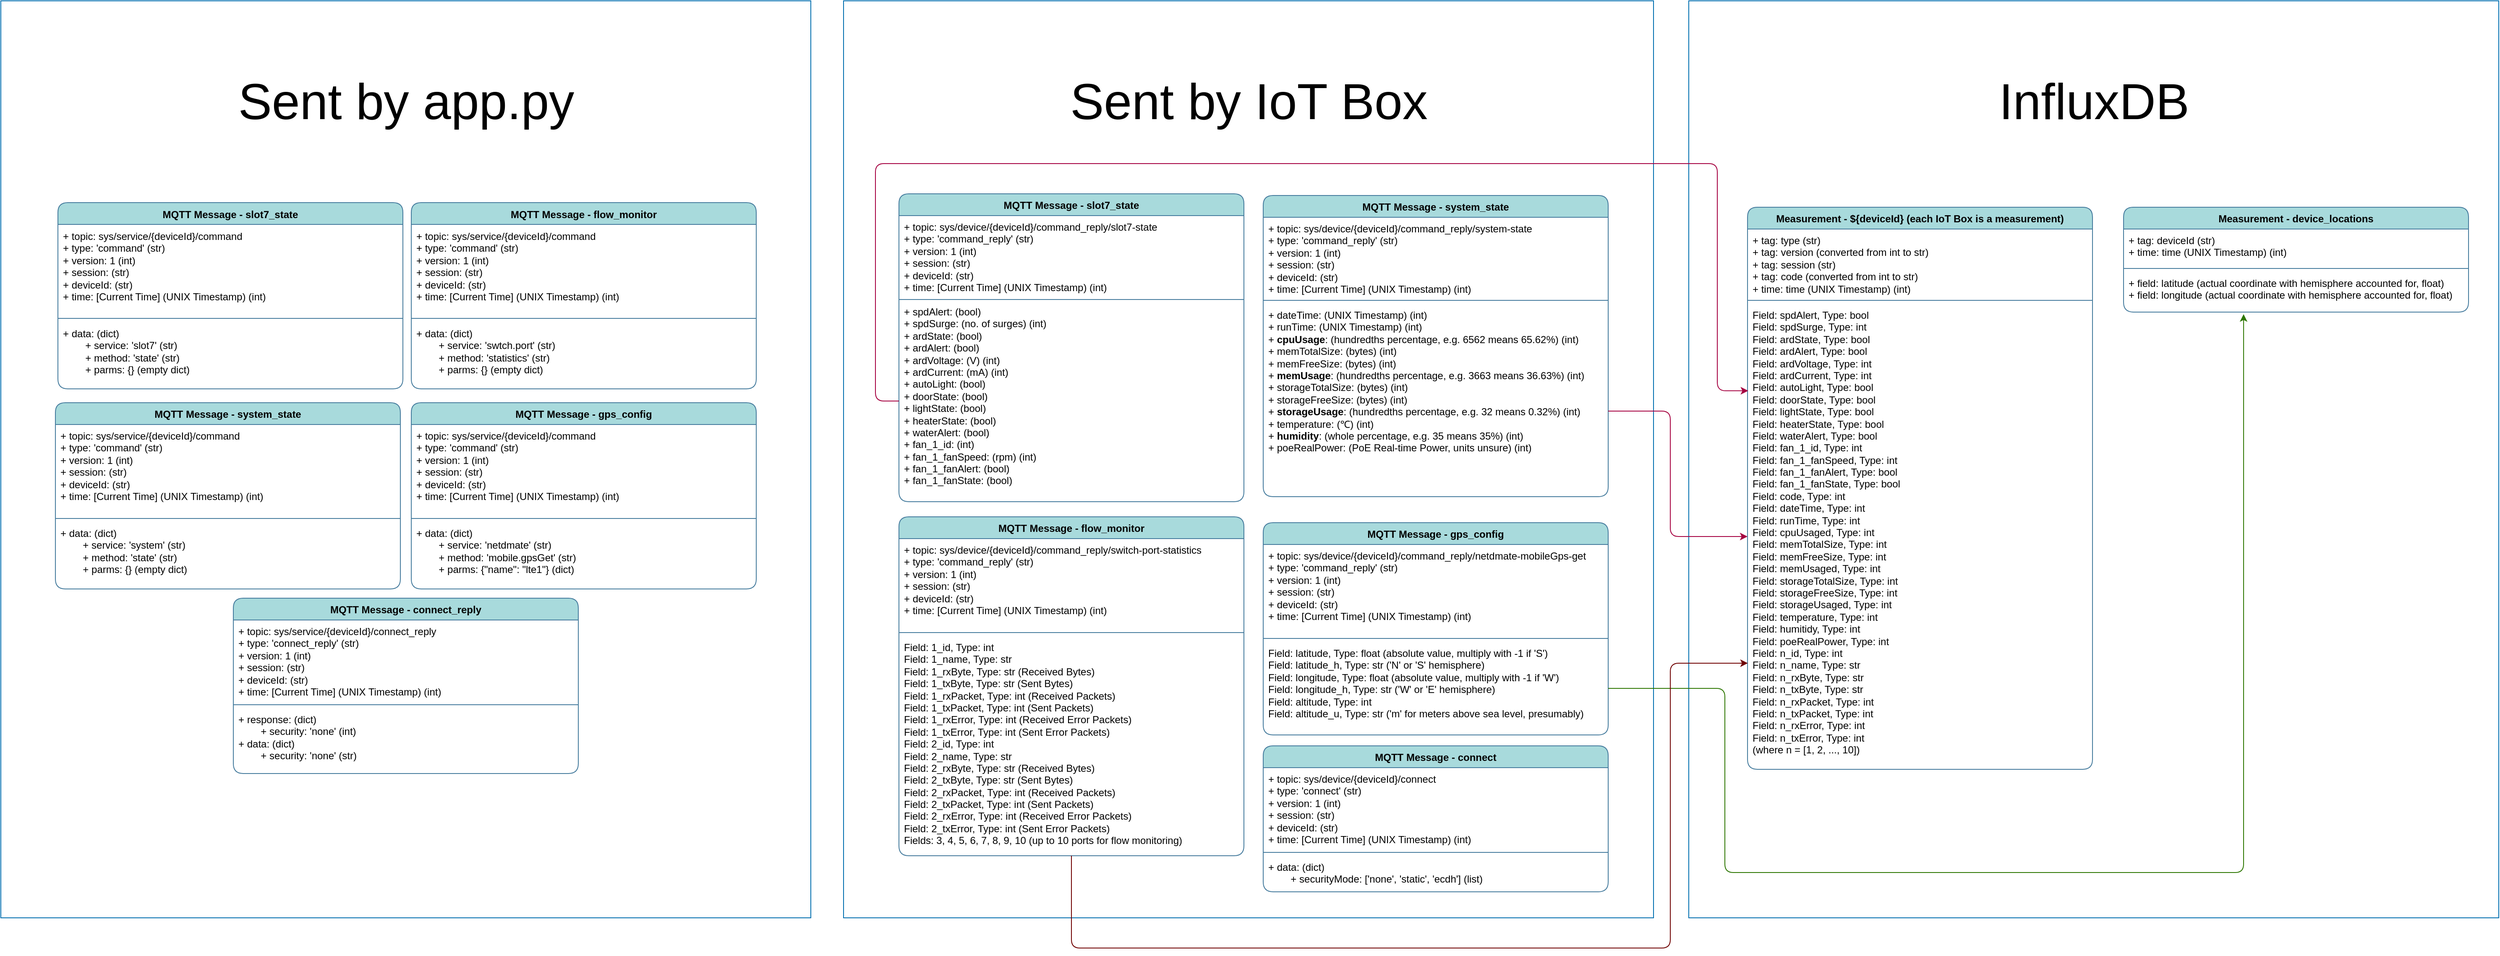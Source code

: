 <mxfile version="28.0.4">
  <diagram id="C5RBs43oDa-KdzZeNtuy" name="Page-1">
    <mxGraphModel dx="3838" dy="911" grid="0" gridSize="10" guides="1" tooltips="1" connect="1" arrows="1" fold="1" page="0" pageScale="1" pageWidth="827" pageHeight="1169" background="#ffffff" math="0" shadow="0">
      <root>
        <mxCell id="WIyWlLk6GJQsqaUBKTNV-0" />
        <mxCell id="WIyWlLk6GJQsqaUBKTNV-1" parent="WIyWlLk6GJQsqaUBKTNV-0" />
        <mxCell id="vE8cVtgclTKIGlRAaDoy-17" value="" style="rounded=0;whiteSpace=wrap;html=1;fillColor=none;fontColor=#000000;strokeColor=#006EAF;rotation=0;glass=0;" parent="WIyWlLk6GJQsqaUBKTNV-1" vertex="1">
          <mxGeometry x="-835" y="156" width="965" height="1093" as="geometry" />
        </mxCell>
        <mxCell id="jzO3m--2G4woEG_lxLCf-40" value="MQTT Message - slot7_state" style="swimlane;fontStyle=1;align=center;verticalAlign=top;childLayout=stackLayout;horizontal=1;startSize=26;horizontalStack=0;resizeParent=1;resizeParentMax=0;resizeLast=0;collapsible=1;marginBottom=0;whiteSpace=wrap;html=1;strokeColor=#457B9D;fontColor=#000000;fillColor=#A8DADC;rounded=1;" parent="WIyWlLk6GJQsqaUBKTNV-1" vertex="1">
          <mxGeometry x="-769" y="386" width="411" height="367" as="geometry" />
        </mxCell>
        <mxCell id="jzO3m--2G4woEG_lxLCf-41" value="&lt;div&gt;+ topic: sys/device/{deviceId}/command_reply/slot7-state&lt;/div&gt;&lt;div&gt;+ type: &#39;command_reply&#39; (str)&lt;/div&gt;&lt;div&gt;+ version: 1 (int)&lt;/div&gt;&lt;div&gt;+ session: (str)&lt;/div&gt;&lt;div&gt;+ deviceId: (str)&lt;/div&gt;&lt;div&gt;+ time: [Current Time] (UNIX Timestamp) (int)&lt;/div&gt;" style="text;strokeColor=none;fillColor=none;align=left;verticalAlign=top;spacingLeft=4;spacingRight=4;overflow=hidden;rotatable=0;points=[[0,0.5],[1,0.5]];portConstraint=eastwest;whiteSpace=wrap;html=1;fontColor=#000000;rounded=1;flipH=1;flipV=1;" parent="jzO3m--2G4woEG_lxLCf-40" vertex="1">
          <mxGeometry y="26" width="411" height="99" as="geometry" />
        </mxCell>
        <mxCell id="jzO3m--2G4woEG_lxLCf-42" value="" style="line;strokeWidth=1;fillColor=none;align=left;verticalAlign=middle;spacingTop=-1;spacingLeft=3;spacingRight=3;rotatable=0;labelPosition=right;points=[];portConstraint=eastwest;strokeColor=inherit;fontColor=#000000;rounded=1;" parent="jzO3m--2G4woEG_lxLCf-40" vertex="1">
          <mxGeometry y="125" width="411" height="2" as="geometry" />
        </mxCell>
        <mxCell id="jzO3m--2G4woEG_lxLCf-43" value="&lt;font style=&quot;&quot;&gt;+&lt;span style=&quot;background-color: transparent; white-space: pre;&quot;&gt; spdAlert: (bool)&lt;/span&gt;&lt;/font&gt;&lt;div&gt;&lt;span style=&quot;background-color: transparent; white-space: pre;&quot;&gt;&lt;font style=&quot;&quot;&gt;+ spdSurge: (no. of surges) (int)&lt;/font&gt;&lt;/span&gt;&lt;/div&gt;&lt;div&gt;&lt;span style=&quot;background-color: transparent; white-space: pre;&quot;&gt;&lt;font style=&quot;&quot;&gt;+ ardState: (bool)&lt;/font&gt;&lt;/span&gt;&lt;/div&gt;&lt;div&gt;&lt;span style=&quot;background-color: transparent; white-space: pre;&quot;&gt;&lt;font style=&quot;&quot;&gt;+ ardAlert: (bool)&lt;/font&gt;&lt;/span&gt;&lt;/div&gt;&lt;div&gt;&lt;span style=&quot;background-color: transparent; white-space: pre;&quot;&gt;&lt;font style=&quot;&quot;&gt;+ ardVoltage: (V) (int)&lt;/font&gt;&lt;/span&gt;&lt;/div&gt;&lt;div&gt;&lt;span style=&quot;background-color: transparent; white-space: pre;&quot;&gt;&lt;font style=&quot;&quot;&gt;+ ardCurrent: (mA) (int)&lt;/font&gt;&lt;/span&gt;&lt;/div&gt;&lt;div&gt;&lt;span style=&quot;background-color: transparent; white-space: pre;&quot;&gt;&lt;font style=&quot;&quot;&gt;+ autoLight: (bool)&lt;/font&gt;&lt;/span&gt;&lt;/div&gt;&lt;div&gt;&lt;span style=&quot;background-color: transparent; white-space: pre;&quot;&gt;&lt;font style=&quot;&quot;&gt;+ doorState: (bool)&lt;/font&gt;&lt;/span&gt;&lt;/div&gt;&lt;div&gt;&lt;span style=&quot;background-color: transparent; white-space: pre;&quot;&gt;&lt;font style=&quot;&quot;&gt;+ lightState: (bool)&lt;/font&gt;&lt;/span&gt;&lt;/div&gt;&lt;div&gt;&lt;span style=&quot;background-color: transparent; white-space: pre;&quot;&gt;&lt;font style=&quot;&quot;&gt;+ heaterState: (bool)&lt;/font&gt;&lt;/span&gt;&lt;/div&gt;&lt;div&gt;&lt;span style=&quot;background-color: transparent; white-space: pre;&quot;&gt;&lt;font style=&quot;&quot;&gt;+ waterAlert: (bool)&lt;/font&gt;&lt;/span&gt;&lt;/div&gt;&lt;div&gt;&lt;span style=&quot;background-color: transparent; white-space: pre;&quot;&gt;&lt;font style=&quot;&quot;&gt;+ fan_1_id: (int)&lt;/font&gt;&lt;/span&gt;&lt;/div&gt;&lt;div&gt;&lt;span style=&quot;background-color: transparent; white-space: pre;&quot;&gt;&lt;font style=&quot;&quot;&gt;+ fan_1_fanSpeed: (rpm) (int)&lt;/font&gt;&lt;/span&gt;&lt;/div&gt;&lt;div&gt;&lt;span style=&quot;background-color: transparent; white-space: pre;&quot;&gt;&lt;font style=&quot;&quot;&gt;+ fan_1_fanAlert: (bool)&lt;/font&gt;&lt;/span&gt;&lt;/div&gt;&lt;div&gt;&lt;span style=&quot;background-color: transparent; white-space: pre;&quot;&gt;&lt;font style=&quot;&quot;&gt;+ fan_1_fanState: (bool)&lt;/font&gt;&lt;/span&gt;&lt;/div&gt;" style="text;strokeColor=none;fillColor=none;align=left;verticalAlign=top;spacingLeft=4;spacingRight=4;overflow=hidden;rotatable=0;points=[[0,0.5],[1,0.5]];portConstraint=eastwest;whiteSpace=wrap;html=1;fontColor=#000000;rounded=1;" parent="jzO3m--2G4woEG_lxLCf-40" vertex="1">
          <mxGeometry y="127" width="411" height="240" as="geometry" />
        </mxCell>
        <mxCell id="vE8cVtgclTKIGlRAaDoy-0" value="MQTT Message - system_state" style="swimlane;fontStyle=1;align=center;verticalAlign=top;childLayout=stackLayout;horizontal=1;startSize=26;horizontalStack=0;resizeParent=1;resizeParentMax=0;resizeLast=0;collapsible=1;marginBottom=0;whiteSpace=wrap;html=1;strokeColor=#457B9D;fontColor=#000000;fillColor=#A8DADC;rounded=1;" parent="WIyWlLk6GJQsqaUBKTNV-1" vertex="1">
          <mxGeometry x="-335" y="388" width="411" height="359" as="geometry" />
        </mxCell>
        <mxCell id="vE8cVtgclTKIGlRAaDoy-1" value="&lt;div&gt;+ topic: sys/device/{deviceId}/command_reply/system-state&lt;/div&gt;&lt;div&gt;+ type: &#39;command_reply&#39; (str)&lt;/div&gt;&lt;div&gt;+ version: 1 (int)&lt;/div&gt;&lt;div&gt;+ session: (str)&lt;/div&gt;&lt;div&gt;+ deviceId: (str)&lt;/div&gt;&lt;div&gt;+ time: [Current Time] (UNIX Timestamp) (int)&lt;/div&gt;" style="text;strokeColor=none;fillColor=none;align=left;verticalAlign=top;spacingLeft=4;spacingRight=4;overflow=hidden;rotatable=0;points=[[0,0.5],[1,0.5]];portConstraint=eastwest;whiteSpace=wrap;html=1;fontColor=#000000;rounded=1;flipH=1;flipV=1;" parent="vE8cVtgclTKIGlRAaDoy-0" vertex="1">
          <mxGeometry y="26" width="411" height="95" as="geometry" />
        </mxCell>
        <mxCell id="vE8cVtgclTKIGlRAaDoy-2" value="" style="line;strokeWidth=1;fillColor=none;align=left;verticalAlign=middle;spacingTop=-1;spacingLeft=3;spacingRight=3;rotatable=0;labelPosition=right;points=[];portConstraint=eastwest;strokeColor=inherit;fontColor=#000000;rounded=1;" parent="vE8cVtgclTKIGlRAaDoy-0" vertex="1">
          <mxGeometry y="121" width="411" height="8" as="geometry" />
        </mxCell>
        <mxCell id="vE8cVtgclTKIGlRAaDoy-3" value="&lt;font style=&quot;&quot;&gt;+ dateTime: (UNIX Timestamp) (int)&lt;/font&gt;&lt;div&gt;&lt;font style=&quot;&quot;&gt;+ runTime: (UNIX Timestamp) (int)&lt;/font&gt;&lt;/div&gt;&lt;div&gt;&lt;font style=&quot;&quot;&gt;+ &lt;b&gt;cpuUsage&lt;/b&gt;:&amp;nbsp;&lt;span style=&quot;background-color: transparent;&quot;&gt;(hundredths percentage, e.g. 6562 means 65.62%)&amp;nbsp;&lt;/span&gt;&lt;span style=&quot;background-color: transparent;&quot;&gt;(int)&lt;/span&gt;&lt;/font&gt;&lt;/div&gt;&lt;div&gt;&lt;font style=&quot;&quot;&gt;+&amp;nbsp;&lt;span style=&quot;background-color: transparent;&quot;&gt;memTotalSize: (bytes) (int)&lt;/span&gt;&lt;/font&gt;&lt;/div&gt;&lt;div&gt;&lt;font style=&quot;&quot;&gt;+ memFreeSize: (bytes) (int)&lt;/font&gt;&lt;/div&gt;&lt;div&gt;&lt;font style=&quot;&quot;&gt;+ &lt;b&gt;memUsage&lt;/b&gt;:&amp;nbsp;&lt;span style=&quot;background-color: transparent;&quot;&gt;(hundredths percentage, e.g. 3663 means 36.63%)&amp;nbsp;&lt;/span&gt;&lt;span style=&quot;background-color: transparent;&quot;&gt;(int)&lt;/span&gt;&lt;/font&gt;&lt;/div&gt;&lt;div&gt;&lt;font style=&quot;&quot;&gt;+ storageTotalSize: (bytes) (int)&lt;/font&gt;&lt;/div&gt;&lt;div&gt;&lt;font style=&quot;&quot;&gt;+ storageFreeSize: (bytes) (int)&lt;/font&gt;&lt;/div&gt;&lt;div&gt;&lt;font style=&quot;&quot;&gt;+ &lt;b&gt;storageUsage&lt;/b&gt;:&amp;nbsp;(hundredths percentage, e.g. 32 means 0.32%) (int)&lt;/font&gt;&lt;/div&gt;&lt;div&gt;&lt;font style=&quot;&quot;&gt;+ temperature: (℃) (int)&lt;/font&gt;&lt;/div&gt;&lt;div&gt;&lt;font style=&quot;&quot;&gt;+ &lt;b&gt;humidity&lt;/b&gt;:&amp;nbsp;(whole percentage, e.g. 35 means 35%)&lt;span style=&quot;background-color: transparent;&quot;&gt;&amp;nbsp;(int)&lt;/span&gt;&lt;/font&gt;&lt;/div&gt;&lt;div&gt;&lt;font style=&quot;&quot;&gt;+ poeRealPower: (PoE Real-time Power, units unsure) (int)&lt;/font&gt;&lt;/div&gt;&lt;div&gt;&lt;br&gt;&lt;/div&gt;" style="text;strokeColor=none;fillColor=none;align=left;verticalAlign=top;spacingLeft=4;spacingRight=4;overflow=hidden;rotatable=0;points=[[0,0.5],[1,0.5]];portConstraint=eastwest;whiteSpace=wrap;html=1;fontColor=#000000;rounded=1;" parent="vE8cVtgclTKIGlRAaDoy-0" vertex="1">
          <mxGeometry y="129" width="411" height="230" as="geometry" />
        </mxCell>
        <mxCell id="vE8cVtgclTKIGlRAaDoy-4" value="MQTT Message - flow_monitor" style="swimlane;fontStyle=1;align=center;verticalAlign=top;childLayout=stackLayout;horizontal=1;startSize=26;horizontalStack=0;resizeParent=1;resizeParentMax=0;resizeLast=0;collapsible=1;marginBottom=0;whiteSpace=wrap;html=1;strokeColor=#457B9D;fontColor=#000000;fillColor=#A8DADC;rounded=1;" parent="WIyWlLk6GJQsqaUBKTNV-1" vertex="1">
          <mxGeometry x="-769" y="771" width="411" height="404" as="geometry" />
        </mxCell>
        <mxCell id="vE8cVtgclTKIGlRAaDoy-5" value="&lt;div&gt;+ topic: sys/device/{deviceId}/command_reply/switch-port-statistics&lt;/div&gt;&lt;div&gt;+ type: &#39;command_reply&#39; (str)&lt;/div&gt;&lt;div&gt;+ version: 1 (int)&lt;/div&gt;&lt;div&gt;+ session: (str)&lt;/div&gt;&lt;div&gt;+ deviceId: (str)&lt;/div&gt;&lt;div&gt;+ time: [Current Time] (UNIX Timestamp) (int)&lt;/div&gt;" style="text;strokeColor=none;fillColor=none;align=left;verticalAlign=top;spacingLeft=4;spacingRight=4;overflow=hidden;rotatable=0;points=[[0,0.5],[1,0.5]];portConstraint=eastwest;whiteSpace=wrap;html=1;fontColor=#000000;rounded=1;flipH=1;flipV=1;" parent="vE8cVtgclTKIGlRAaDoy-4" vertex="1">
          <mxGeometry y="26" width="411" height="108" as="geometry" />
        </mxCell>
        <mxCell id="vE8cVtgclTKIGlRAaDoy-6" value="" style="line;strokeWidth=1;fillColor=none;align=left;verticalAlign=middle;spacingTop=-1;spacingLeft=3;spacingRight=3;rotatable=0;labelPosition=right;points=[];portConstraint=eastwest;strokeColor=inherit;fontColor=#000000;rounded=1;" parent="vE8cVtgclTKIGlRAaDoy-4" vertex="1">
          <mxGeometry y="134" width="411" height="8" as="geometry" />
        </mxCell>
        <mxCell id="vE8cVtgclTKIGlRAaDoy-7" value="&lt;div&gt;Field: 1_id, Type: int&lt;/div&gt;&lt;div&gt;Field: 1_name, Type: str&lt;/div&gt;&lt;div&gt;Field: 1_rxByte, Type: str (Received Bytes)&lt;/div&gt;&lt;div&gt;Field: 1_txByte, Type: str (Sent Bytes)&lt;/div&gt;&lt;div&gt;Field: 1_rxPacket, Type: int (Received Packets)&lt;/div&gt;&lt;div&gt;Field: 1_txPacket, Type: int (Sent Packets)&lt;/div&gt;&lt;div&gt;Field: 1_rxError, Type: int (Received Error Packets)&lt;/div&gt;&lt;div&gt;Field: 1_txError, Type: int (Sent Error Packets)&lt;/div&gt;&lt;div&gt;Field: 2_id, Type: int&lt;/div&gt;&lt;div&gt;Field: 2_name, Type: str&lt;/div&gt;&lt;div&gt;Field: 2_rxByte, Type: str (Received Bytes)&lt;/div&gt;&lt;div&gt;Field: 2_txByte, Type: str (Sent Bytes)&lt;/div&gt;&lt;div&gt;Field: 2_rxPacket, Type: int (Received Packets)&lt;/div&gt;&lt;div&gt;Field: 2_txPacket, Type: int (Sent Packets)&lt;/div&gt;&lt;div&gt;Field: 2_rxError, Type: int (Received Error Packets)&lt;/div&gt;&lt;div&gt;Field: 2_txError, Type: int (Sent Error Packets)&lt;/div&gt;&lt;div&gt;Fields: 3, 4, 5, 6, 7, 8, 9, 10 (up to 10 ports for flow monitoring)&lt;/div&gt;" style="text;strokeColor=none;fillColor=none;align=left;verticalAlign=top;spacingLeft=4;spacingRight=4;overflow=hidden;rotatable=0;points=[[0,0.5],[1,0.5]];portConstraint=eastwest;whiteSpace=wrap;html=1;fontColor=#000000;rounded=1;" parent="vE8cVtgclTKIGlRAaDoy-4" vertex="1">
          <mxGeometry y="142" width="411" height="262" as="geometry" />
        </mxCell>
        <mxCell id="vE8cVtgclTKIGlRAaDoy-12" value="MQTT Message - connect" style="swimlane;fontStyle=1;align=center;verticalAlign=top;childLayout=stackLayout;horizontal=1;startSize=26;horizontalStack=0;resizeParent=1;resizeParentMax=0;resizeLast=0;collapsible=1;marginBottom=0;whiteSpace=wrap;html=1;strokeColor=#457B9D;fontColor=#000000;fillColor=#A8DADC;rounded=1;" parent="WIyWlLk6GJQsqaUBKTNV-1" vertex="1">
          <mxGeometry x="-335" y="1044" width="411" height="174" as="geometry" />
        </mxCell>
        <mxCell id="vE8cVtgclTKIGlRAaDoy-13" value="&lt;div&gt;+ topic: sys/device/{deviceId}/connect&lt;/div&gt;&lt;div&gt;+ type: &#39;connect&#39; (str)&lt;/div&gt;&lt;div&gt;+ version: 1 (int)&lt;/div&gt;&lt;div&gt;+ session: (str)&lt;/div&gt;&lt;div&gt;+ deviceId: (str)&lt;/div&gt;&lt;div&gt;+ time: [Current Time] (UNIX Timestamp) (int)&lt;/div&gt;" style="text;strokeColor=none;fillColor=none;align=left;verticalAlign=top;spacingLeft=4;spacingRight=4;overflow=hidden;rotatable=0;points=[[0,0.5],[1,0.5]];portConstraint=eastwest;whiteSpace=wrap;html=1;fontColor=#000000;rounded=1;" parent="vE8cVtgclTKIGlRAaDoy-12" vertex="1">
          <mxGeometry y="26" width="411" height="97" as="geometry" />
        </mxCell>
        <mxCell id="vE8cVtgclTKIGlRAaDoy-14" value="" style="line;strokeWidth=1;fillColor=none;align=left;verticalAlign=middle;spacingTop=-1;spacingLeft=3;spacingRight=3;rotatable=0;labelPosition=right;points=[];portConstraint=eastwest;strokeColor=inherit;fontColor=#000000;rounded=1;" parent="vE8cVtgclTKIGlRAaDoy-12" vertex="1">
          <mxGeometry y="123" width="411" height="8" as="geometry" />
        </mxCell>
        <mxCell id="vE8cVtgclTKIGlRAaDoy-15" value="+ data: (dict)&lt;div&gt;&lt;span style=&quot;white-space: pre;&quot;&gt;&#x9;&lt;/span&gt;+ securityMode: [&#39;none&#39;, &#39;static&#39;, &#39;ecdh&#39;] (list)&lt;br&gt;&lt;/div&gt;" style="text;strokeColor=none;fillColor=none;align=left;verticalAlign=top;spacingLeft=4;spacingRight=4;overflow=hidden;rotatable=0;points=[[0,0.5],[1,0.5]];portConstraint=eastwest;whiteSpace=wrap;html=1;fontColor=#000000;rounded=1;" parent="vE8cVtgclTKIGlRAaDoy-12" vertex="1">
          <mxGeometry y="131" width="411" height="43" as="geometry" />
        </mxCell>
        <mxCell id="vE8cVtgclTKIGlRAaDoy-18" value="" style="rounded=0;whiteSpace=wrap;html=1;fillColor=none;fontColor=#000000;strokeColor=#006EAF;" parent="WIyWlLk6GJQsqaUBKTNV-1" vertex="1">
          <mxGeometry x="-1839" y="156" width="965" height="1093" as="geometry" />
        </mxCell>
        <mxCell id="vE8cVtgclTKIGlRAaDoy-19" value="MQTT Message - slot7_state" style="swimlane;fontStyle=1;align=center;verticalAlign=top;childLayout=stackLayout;horizontal=1;startSize=26;horizontalStack=0;resizeParent=1;resizeParentMax=0;resizeLast=0;collapsible=1;marginBottom=0;whiteSpace=wrap;html=1;strokeColor=#457B9D;fontColor=#000000;fillColor=#A8DADC;rounded=1;" parent="WIyWlLk6GJQsqaUBKTNV-1" vertex="1">
          <mxGeometry x="-1771" y="396.5" width="411" height="222" as="geometry" />
        </mxCell>
        <mxCell id="vE8cVtgclTKIGlRAaDoy-20" value="&lt;div&gt;+ topic: sys/service/{deviceId}/command&lt;/div&gt;&lt;div&gt;+ type: &#39;command&#39; (str)&lt;/div&gt;&lt;div&gt;+ version: 1 (int)&lt;/div&gt;&lt;div&gt;+ session: (str)&lt;/div&gt;&lt;div&gt;+ deviceId: (str)&lt;/div&gt;&lt;div&gt;+ time: [Current Time] (UNIX Timestamp) (int)&lt;/div&gt;" style="text;strokeColor=none;fillColor=none;align=left;verticalAlign=top;spacingLeft=4;spacingRight=4;overflow=hidden;rotatable=0;points=[[0,0.5],[1,0.5]];portConstraint=eastwest;whiteSpace=wrap;html=1;fontColor=#000000;rounded=1;flipH=1;flipV=1;" parent="vE8cVtgclTKIGlRAaDoy-19" vertex="1">
          <mxGeometry y="26" width="411" height="108" as="geometry" />
        </mxCell>
        <mxCell id="vE8cVtgclTKIGlRAaDoy-21" value="" style="line;strokeWidth=1;fillColor=none;align=left;verticalAlign=middle;spacingTop=-1;spacingLeft=3;spacingRight=3;rotatable=0;labelPosition=right;points=[];portConstraint=eastwest;strokeColor=inherit;fontColor=#000000;rounded=1;" parent="vE8cVtgclTKIGlRAaDoy-19" vertex="1">
          <mxGeometry y="134" width="411" height="8" as="geometry" />
        </mxCell>
        <mxCell id="vE8cVtgclTKIGlRAaDoy-22" value="+ data: (dict)&lt;div&gt;&lt;span style=&quot;white-space: pre;&quot;&gt;&#x9;&lt;/span&gt;+ service: &#39;slot7&#39; (str)&lt;br&gt;&lt;/div&gt;&lt;div&gt;&lt;span style=&quot;white-space: pre;&quot;&gt;&#x9;&lt;/span&gt;+ method: &#39;state&#39; (str)&lt;br&gt;&lt;/div&gt;&lt;div&gt;&lt;span style=&quot;white-space: pre;&quot;&gt;&#x9;&lt;/span&gt;+ parms: {} (empty dict)&lt;br&gt;&lt;/div&gt;" style="text;strokeColor=none;fillColor=none;align=left;verticalAlign=top;spacingLeft=4;spacingRight=4;overflow=hidden;rotatable=0;points=[[0,0.5],[1,0.5]];portConstraint=eastwest;whiteSpace=wrap;html=1;fontColor=#000000;rounded=1;" parent="vE8cVtgclTKIGlRAaDoy-19" vertex="1">
          <mxGeometry y="142" width="411" height="80" as="geometry" />
        </mxCell>
        <mxCell id="vE8cVtgclTKIGlRAaDoy-23" value="MQTT Message - system_state" style="swimlane;fontStyle=1;align=center;verticalAlign=top;childLayout=stackLayout;horizontal=1;startSize=26;horizontalStack=0;resizeParent=1;resizeParentMax=0;resizeLast=0;collapsible=1;marginBottom=0;whiteSpace=wrap;html=1;strokeColor=#457B9D;fontColor=#000000;fillColor=#A8DADC;rounded=1;" parent="WIyWlLk6GJQsqaUBKTNV-1" vertex="1">
          <mxGeometry x="-1774" y="635" width="411" height="222" as="geometry" />
        </mxCell>
        <mxCell id="vE8cVtgclTKIGlRAaDoy-24" value="&lt;div&gt;+ topic: sys/service/{deviceId}/command&lt;/div&gt;&lt;div&gt;+ type: &#39;command&#39; (str)&lt;/div&gt;&lt;div&gt;+ version: 1 (int)&lt;/div&gt;&lt;div&gt;+ session: (str)&lt;/div&gt;&lt;div&gt;+ deviceId: (str)&lt;/div&gt;&lt;div&gt;+ time: [Current Time] (UNIX Timestamp) (int)&lt;/div&gt;" style="text;strokeColor=none;fillColor=none;align=left;verticalAlign=top;spacingLeft=4;spacingRight=4;overflow=hidden;rotatable=0;points=[[0,0.5],[1,0.5]];portConstraint=eastwest;whiteSpace=wrap;html=1;fontColor=#000000;rounded=1;flipH=1;flipV=1;" parent="vE8cVtgclTKIGlRAaDoy-23" vertex="1">
          <mxGeometry y="26" width="411" height="108" as="geometry" />
        </mxCell>
        <mxCell id="vE8cVtgclTKIGlRAaDoy-25" value="" style="line;strokeWidth=1;fillColor=none;align=left;verticalAlign=middle;spacingTop=-1;spacingLeft=3;spacingRight=3;rotatable=0;labelPosition=right;points=[];portConstraint=eastwest;strokeColor=inherit;fontColor=#000000;rounded=1;" parent="vE8cVtgclTKIGlRAaDoy-23" vertex="1">
          <mxGeometry y="134" width="411" height="8" as="geometry" />
        </mxCell>
        <mxCell id="vE8cVtgclTKIGlRAaDoy-26" value="+ data: (dict)&lt;div&gt;&lt;span style=&quot;white-space: pre;&quot;&gt;&#x9;&lt;/span&gt;+ service: &#39;system&#39; (str)&lt;br&gt;&lt;/div&gt;&lt;div&gt;&lt;span style=&quot;white-space: pre;&quot;&gt;&#x9;&lt;/span&gt;+ method: &#39;state&#39; (str)&lt;br&gt;&lt;/div&gt;&lt;div&gt;&lt;span style=&quot;white-space: pre;&quot;&gt;&#x9;&lt;/span&gt;+ parms: {} (empty dict)&lt;br&gt;&lt;/div&gt;" style="text;strokeColor=none;fillColor=none;align=left;verticalAlign=top;spacingLeft=4;spacingRight=4;overflow=hidden;rotatable=0;points=[[0,0.5],[1,0.5]];portConstraint=eastwest;whiteSpace=wrap;html=1;fontColor=#000000;rounded=1;" parent="vE8cVtgclTKIGlRAaDoy-23" vertex="1">
          <mxGeometry y="142" width="411" height="80" as="geometry" />
        </mxCell>
        <mxCell id="vE8cVtgclTKIGlRAaDoy-27" value="MQTT Message - flow_monitor" style="swimlane;fontStyle=1;align=center;verticalAlign=top;childLayout=stackLayout;horizontal=1;startSize=26;horizontalStack=0;resizeParent=1;resizeParentMax=0;resizeLast=0;collapsible=1;marginBottom=0;whiteSpace=wrap;html=1;strokeColor=#457B9D;fontColor=#000000;fillColor=#A8DADC;rounded=1;" parent="WIyWlLk6GJQsqaUBKTNV-1" vertex="1">
          <mxGeometry x="-1350" y="396.5" width="411" height="222" as="geometry" />
        </mxCell>
        <mxCell id="vE8cVtgclTKIGlRAaDoy-28" value="&lt;div&gt;+ topic: sys/service/{deviceId}/command&lt;/div&gt;&lt;div&gt;+ type: &#39;command&#39; (str)&lt;/div&gt;&lt;div&gt;+ version: 1 (int)&lt;/div&gt;&lt;div&gt;+ session: (str)&lt;/div&gt;&lt;div&gt;+ deviceId: (str)&lt;/div&gt;&lt;div&gt;+ time: [Current Time] (UNIX Timestamp) (int)&lt;/div&gt;" style="text;strokeColor=none;fillColor=none;align=left;verticalAlign=top;spacingLeft=4;spacingRight=4;overflow=hidden;rotatable=0;points=[[0,0.5],[1,0.5]];portConstraint=eastwest;whiteSpace=wrap;html=1;fontColor=#000000;rounded=1;flipH=1;flipV=1;" parent="vE8cVtgclTKIGlRAaDoy-27" vertex="1">
          <mxGeometry y="26" width="411" height="108" as="geometry" />
        </mxCell>
        <mxCell id="vE8cVtgclTKIGlRAaDoy-29" value="" style="line;strokeWidth=1;fillColor=none;align=left;verticalAlign=middle;spacingTop=-1;spacingLeft=3;spacingRight=3;rotatable=0;labelPosition=right;points=[];portConstraint=eastwest;strokeColor=inherit;fontColor=#000000;rounded=1;" parent="vE8cVtgclTKIGlRAaDoy-27" vertex="1">
          <mxGeometry y="134" width="411" height="8" as="geometry" />
        </mxCell>
        <mxCell id="vE8cVtgclTKIGlRAaDoy-30" value="+ data: (dict)&lt;div&gt;&lt;span style=&quot;white-space: pre;&quot;&gt;&#x9;&lt;/span&gt;+ service: &#39;swtch.port&#39; (str)&lt;br&gt;&lt;/div&gt;&lt;div&gt;&lt;span style=&quot;white-space: pre;&quot;&gt;&#x9;&lt;/span&gt;+ method: &#39;statistics&#39; (str)&lt;br&gt;&lt;/div&gt;&lt;div&gt;&lt;span style=&quot;white-space: pre;&quot;&gt;&#x9;&lt;/span&gt;+ parms: {} (empty dict)&lt;br&gt;&lt;/div&gt;" style="text;strokeColor=none;fillColor=none;align=left;verticalAlign=top;spacingLeft=4;spacingRight=4;overflow=hidden;rotatable=0;points=[[0,0.5],[1,0.5]];portConstraint=eastwest;whiteSpace=wrap;html=1;fontColor=#000000;rounded=1;" parent="vE8cVtgclTKIGlRAaDoy-27" vertex="1">
          <mxGeometry y="142" width="411" height="80" as="geometry" />
        </mxCell>
        <mxCell id="vE8cVtgclTKIGlRAaDoy-31" value="MQTT Message - connect_reply" style="swimlane;fontStyle=1;align=center;verticalAlign=top;childLayout=stackLayout;horizontal=1;startSize=26;horizontalStack=0;resizeParent=1;resizeParentMax=0;resizeLast=0;collapsible=1;marginBottom=0;whiteSpace=wrap;html=1;strokeColor=#457B9D;fontColor=#000000;fillColor=#A8DADC;rounded=1;" parent="WIyWlLk6GJQsqaUBKTNV-1" vertex="1">
          <mxGeometry x="-1562" y="868" width="411" height="209" as="geometry" />
        </mxCell>
        <mxCell id="vE8cVtgclTKIGlRAaDoy-32" value="&lt;div&gt;+ topic: sys/service/{deviceId}/connect_reply&lt;/div&gt;&lt;div&gt;+ type: &#39;connect_reply&#39; (str)&lt;/div&gt;&lt;div&gt;+ version: 1 (int)&lt;/div&gt;&lt;div&gt;+ session: (str)&lt;/div&gt;&lt;div&gt;+ deviceId: (str)&lt;/div&gt;&lt;div&gt;+ time: [Current Time] (UNIX Timestamp) (int)&lt;/div&gt;" style="text;strokeColor=none;fillColor=none;align=left;verticalAlign=top;spacingLeft=4;spacingRight=4;overflow=hidden;rotatable=0;points=[[0,0.5],[1,0.5]];portConstraint=eastwest;whiteSpace=wrap;html=1;fontColor=#000000;rounded=1;" parent="vE8cVtgclTKIGlRAaDoy-31" vertex="1">
          <mxGeometry y="26" width="411" height="97" as="geometry" />
        </mxCell>
        <mxCell id="vE8cVtgclTKIGlRAaDoy-33" value="" style="line;strokeWidth=1;fillColor=none;align=left;verticalAlign=middle;spacingTop=-1;spacingLeft=3;spacingRight=3;rotatable=0;labelPosition=right;points=[];portConstraint=eastwest;strokeColor=inherit;fontColor=#000000;rounded=1;" parent="vE8cVtgclTKIGlRAaDoy-31" vertex="1">
          <mxGeometry y="123" width="411" height="8" as="geometry" />
        </mxCell>
        <mxCell id="vE8cVtgclTKIGlRAaDoy-34" value="&lt;div&gt;+ response: (dict)&lt;div&gt;&lt;span style=&quot;white-space: pre;&quot;&gt;&#x9;&lt;/span&gt;+ security: &#39;none&#39; (int)&lt;/div&gt;&lt;/div&gt;+ data: (dict)&lt;div&gt;&lt;span style=&quot;white-space: pre;&quot;&gt;&#x9;&lt;/span&gt;+ security: &#39;none&#39; (str)&lt;br&gt;&lt;/div&gt;" style="text;strokeColor=none;fillColor=none;align=left;verticalAlign=top;spacingLeft=4;spacingRight=4;overflow=hidden;rotatable=0;points=[[0,0.5],[1,0.5]];portConstraint=eastwest;whiteSpace=wrap;html=1;fontColor=#000000;rounded=1;" parent="vE8cVtgclTKIGlRAaDoy-31" vertex="1">
          <mxGeometry y="131" width="411" height="78" as="geometry" />
        </mxCell>
        <mxCell id="vE8cVtgclTKIGlRAaDoy-35" value="MQTT Message - gps_config" style="swimlane;fontStyle=1;align=center;verticalAlign=top;childLayout=stackLayout;horizontal=1;startSize=26;horizontalStack=0;resizeParent=1;resizeParentMax=0;resizeLast=0;collapsible=1;marginBottom=0;whiteSpace=wrap;html=1;strokeColor=#457B9D;fontColor=#000000;fillColor=#A8DADC;rounded=1;" parent="WIyWlLk6GJQsqaUBKTNV-1" vertex="1">
          <mxGeometry x="-1350" y="635" width="411" height="222" as="geometry" />
        </mxCell>
        <mxCell id="vE8cVtgclTKIGlRAaDoy-36" value="&lt;div&gt;+ topic: sys/service/{deviceId}/command&lt;/div&gt;&lt;div&gt;+ type: &#39;command&#39; (str)&lt;/div&gt;&lt;div&gt;+ version: 1 (int)&lt;/div&gt;&lt;div&gt;+ session: (str)&lt;/div&gt;&lt;div&gt;+ deviceId: (str)&lt;/div&gt;&lt;div&gt;+ time: [Current Time] (UNIX Timestamp) (int)&lt;/div&gt;" style="text;strokeColor=none;fillColor=none;align=left;verticalAlign=top;spacingLeft=4;spacingRight=4;overflow=hidden;rotatable=0;points=[[0,0.5],[1,0.5]];portConstraint=eastwest;whiteSpace=wrap;html=1;fontColor=#000000;rounded=1;flipH=1;flipV=1;" parent="vE8cVtgclTKIGlRAaDoy-35" vertex="1">
          <mxGeometry y="26" width="411" height="108" as="geometry" />
        </mxCell>
        <mxCell id="vE8cVtgclTKIGlRAaDoy-37" value="" style="line;strokeWidth=1;fillColor=none;align=left;verticalAlign=middle;spacingTop=-1;spacingLeft=3;spacingRight=3;rotatable=0;labelPosition=right;points=[];portConstraint=eastwest;strokeColor=inherit;fontColor=#000000;rounded=1;" parent="vE8cVtgclTKIGlRAaDoy-35" vertex="1">
          <mxGeometry y="134" width="411" height="8" as="geometry" />
        </mxCell>
        <mxCell id="vE8cVtgclTKIGlRAaDoy-38" value="+ data: (dict)&lt;div&gt;&lt;span style=&quot;white-space: pre;&quot;&gt;&#x9;&lt;/span&gt;+ service: &#39;netdmate&#39; (str)&lt;br&gt;&lt;/div&gt;&lt;div&gt;&lt;span style=&quot;white-space: pre;&quot;&gt;&#x9;&lt;/span&gt;+ method: &#39;mobile.gpsGet&#39; (str)&lt;br&gt;&lt;/div&gt;&lt;div&gt;&lt;span style=&quot;white-space: pre;&quot;&gt;&#x9;&lt;/span&gt;+ parms: {&quot;name&quot;: &quot;lte1&quot;} (dict)&lt;br&gt;&lt;/div&gt;" style="text;strokeColor=none;fillColor=none;align=left;verticalAlign=top;spacingLeft=4;spacingRight=4;overflow=hidden;rotatable=0;points=[[0,0.5],[1,0.5]];portConstraint=eastwest;whiteSpace=wrap;html=1;fontColor=#000000;rounded=1;" parent="vE8cVtgclTKIGlRAaDoy-35" vertex="1">
          <mxGeometry y="142" width="411" height="80" as="geometry" />
        </mxCell>
        <mxCell id="vE8cVtgclTKIGlRAaDoy-8" value="MQTT Message - gps_config" style="swimlane;fontStyle=1;align=center;verticalAlign=top;childLayout=stackLayout;horizontal=1;startSize=26;horizontalStack=0;resizeParent=1;resizeParentMax=0;resizeLast=0;collapsible=1;marginBottom=0;whiteSpace=wrap;html=1;strokeColor=#457B9D;fontColor=#000000;fillColor=#A8DADC;rounded=1;" parent="WIyWlLk6GJQsqaUBKTNV-1" vertex="1">
          <mxGeometry x="-335" y="778" width="411" height="253" as="geometry" />
        </mxCell>
        <mxCell id="vE8cVtgclTKIGlRAaDoy-9" value="&lt;div&gt;+ topic: sys/device/{deviceId}/command_reply/netdmate-mobileGps-get&lt;/div&gt;&lt;div&gt;+ type: &#39;command_reply&#39; (str)&lt;/div&gt;&lt;div&gt;+ version: 1 (int)&lt;/div&gt;&lt;div&gt;+ session: (str)&lt;/div&gt;&lt;div&gt;+ deviceId: (str)&lt;/div&gt;&lt;div&gt;+ time: [Current Time] (UNIX Timestamp) (int)&lt;/div&gt;" style="text;strokeColor=none;fillColor=none;align=left;verticalAlign=top;spacingLeft=4;spacingRight=4;overflow=hidden;rotatable=0;points=[[0,0.5],[1,0.5]];portConstraint=eastwest;whiteSpace=wrap;html=1;fontColor=#000000;rounded=1;flipH=1;flipV=1;" parent="vE8cVtgclTKIGlRAaDoy-8" vertex="1">
          <mxGeometry y="26" width="411" height="108" as="geometry" />
        </mxCell>
        <mxCell id="vE8cVtgclTKIGlRAaDoy-10" value="" style="line;strokeWidth=1;fillColor=none;align=left;verticalAlign=middle;spacingTop=-1;spacingLeft=3;spacingRight=3;rotatable=0;labelPosition=right;points=[];portConstraint=eastwest;strokeColor=inherit;fontColor=#000000;rounded=1;" parent="vE8cVtgclTKIGlRAaDoy-8" vertex="1">
          <mxGeometry y="134" width="411" height="8" as="geometry" />
        </mxCell>
        <mxCell id="vE8cVtgclTKIGlRAaDoy-11" value="&lt;div&gt;Field: latitude, Type: float (absolute value, multiply with -1 if &#39;S&#39;)&lt;/div&gt;&lt;div&gt;Field: latitude_h, Type: str (&#39;N&#39; or &#39;S&#39; hemisphere)&lt;/div&gt;&lt;div&gt;Field: longitude, Type: float (absolute value, multiply with -1 if &#39;W&#39;)&lt;/div&gt;&lt;div&gt;Field: longitude_h, Type: str (&#39;W&#39; or &#39;E&#39; hemisphere)&lt;/div&gt;&lt;div&gt;Field: altitude, Type: int&lt;/div&gt;&lt;div&gt;Field: altitude_u, Type: str (&#39;m&#39; for meters above sea level, presumably)&lt;/div&gt;" style="text;strokeColor=none;fillColor=none;align=left;verticalAlign=top;spacingLeft=4;spacingRight=4;overflow=hidden;rotatable=0;points=[[0,0.5],[1,0.5]];portConstraint=eastwest;whiteSpace=wrap;html=1;fontColor=#000000;rounded=1;" parent="vE8cVtgclTKIGlRAaDoy-8" vertex="1">
          <mxGeometry y="142" width="411" height="111" as="geometry" />
        </mxCell>
        <mxCell id="vE8cVtgclTKIGlRAaDoy-42" value="" style="rounded=0;whiteSpace=wrap;html=1;fillColor=none;fontColor=#000000;strokeColor=#006EAF;" parent="WIyWlLk6GJQsqaUBKTNV-1" vertex="1">
          <mxGeometry x="172" y="156" width="965" height="1093" as="geometry" />
        </mxCell>
        <mxCell id="vE8cVtgclTKIGlRAaDoy-49" value="Measurement - device_locations" style="swimlane;fontStyle=1;align=center;verticalAlign=top;childLayout=stackLayout;horizontal=1;startSize=26;horizontalStack=0;resizeParent=1;resizeParentMax=0;resizeLast=0;collapsible=1;marginBottom=0;whiteSpace=wrap;html=1;strokeColor=#457B9D;fontColor=#000000;fillColor=#A8DADC;rounded=1;" parent="WIyWlLk6GJQsqaUBKTNV-1" vertex="1">
          <mxGeometry x="690" y="402" width="411" height="125" as="geometry" />
        </mxCell>
        <mxCell id="vE8cVtgclTKIGlRAaDoy-50" value="&lt;div&gt;&lt;font style=&quot;&quot;&gt;+ tag: deviceId (str)&lt;/font&gt;&lt;/div&gt;&lt;div&gt;&lt;font style=&quot;&quot;&gt;+ time: time&amp;nbsp;&lt;span style=&quot;background-color: transparent;&quot;&gt;(UNIX Timestamp) (int)&lt;/span&gt;&lt;/font&gt;&lt;/div&gt;" style="text;strokeColor=none;fillColor=none;align=left;verticalAlign=top;spacingLeft=4;spacingRight=4;overflow=hidden;rotatable=0;points=[[0,0.5],[1,0.5]];portConstraint=eastwest;whiteSpace=wrap;html=1;fontColor=#000000;rounded=1;flipH=1;flipV=1;" parent="vE8cVtgclTKIGlRAaDoy-49" vertex="1">
          <mxGeometry y="26" width="411" height="43" as="geometry" />
        </mxCell>
        <mxCell id="vE8cVtgclTKIGlRAaDoy-51" value="" style="line;strokeWidth=1;fillColor=none;align=left;verticalAlign=middle;spacingTop=-1;spacingLeft=3;spacingRight=3;rotatable=0;labelPosition=right;points=[];portConstraint=eastwest;strokeColor=inherit;fontColor=#000000;rounded=1;" parent="vE8cVtgclTKIGlRAaDoy-49" vertex="1">
          <mxGeometry y="69" width="411" height="8" as="geometry" />
        </mxCell>
        <mxCell id="vE8cVtgclTKIGlRAaDoy-52" value="&lt;div&gt;&lt;font style=&quot;&quot;&gt;+ field: latitude (actual coordinate with hemisphere accounted for, float)&lt;/font&gt;&lt;/div&gt;&lt;div&gt;&lt;font style=&quot;&quot;&gt;+ field: longitude&amp;nbsp;&lt;span style=&quot;background-color: transparent;&quot;&gt;(actual coordinate with hemisphere accounted for, float)&lt;/span&gt;&lt;/font&gt;&lt;/div&gt;" style="text;strokeColor=none;fillColor=none;align=left;verticalAlign=top;spacingLeft=4;spacingRight=4;overflow=hidden;rotatable=0;points=[[0,0.5],[1,0.5]];portConstraint=eastwest;whiteSpace=wrap;html=1;fontColor=#000000;rounded=1;" parent="vE8cVtgclTKIGlRAaDoy-49" vertex="1">
          <mxGeometry y="77" width="411" height="48" as="geometry" />
        </mxCell>
        <mxCell id="vE8cVtgclTKIGlRAaDoy-57" value="Measurement - ${deviceId} (each IoT Box is a measurement)" style="swimlane;fontStyle=1;align=center;verticalAlign=top;childLayout=stackLayout;horizontal=1;startSize=26;horizontalStack=0;resizeParent=1;resizeParentMax=0;resizeLast=0;collapsible=1;marginBottom=0;whiteSpace=wrap;html=1;strokeColor=#457B9D;fontColor=#000000;fillColor=#A8DADC;rounded=1;" parent="WIyWlLk6GJQsqaUBKTNV-1" vertex="1">
          <mxGeometry x="242" y="402" width="411" height="670" as="geometry" />
        </mxCell>
        <mxCell id="vE8cVtgclTKIGlRAaDoy-58" value="&lt;div&gt;&lt;span style=&quot;background-color: transparent;&quot;&gt;&lt;font style=&quot;&quot;&gt;+ tag: type (str)&lt;/font&gt;&lt;/span&gt;&lt;/div&gt;&lt;div&gt;&lt;font style=&quot;&quot;&gt;&lt;div&gt;+ tag: version (converted from int to str)&lt;/div&gt;&lt;div&gt;+ tag: session (str)&lt;/div&gt;&lt;div&gt;+ tag: code (converted from int to str)&lt;/div&gt;&lt;div&gt;+ time: time (UNIX Timestamp) (int)&lt;/div&gt;&lt;div&gt;&lt;br&gt;&lt;/div&gt;&lt;/font&gt;&lt;/div&gt;" style="text;strokeColor=none;fillColor=none;align=left;verticalAlign=top;spacingLeft=4;spacingRight=4;overflow=hidden;rotatable=0;points=[[0,0.5],[1,0.5]];portConstraint=eastwest;whiteSpace=wrap;html=1;fontColor=#000000;rounded=1;flipH=1;flipV=1;" parent="vE8cVtgclTKIGlRAaDoy-57" vertex="1">
          <mxGeometry y="26" width="411" height="81" as="geometry" />
        </mxCell>
        <mxCell id="vE8cVtgclTKIGlRAaDoy-59" value="" style="line;strokeWidth=1;fillColor=none;align=left;verticalAlign=middle;spacingTop=-1;spacingLeft=3;spacingRight=3;rotatable=0;labelPosition=right;points=[];portConstraint=eastwest;strokeColor=inherit;fontColor=#000000;rounded=1;" parent="vE8cVtgclTKIGlRAaDoy-57" vertex="1">
          <mxGeometry y="107" width="411" height="8" as="geometry" />
        </mxCell>
        <mxCell id="vE8cVtgclTKIGlRAaDoy-60" value="&lt;div&gt;Field: spdAlert, Type: bool&lt;/div&gt;&lt;div&gt;Field: spdSurge, Type: int&lt;/div&gt;&lt;div&gt;Field: ardState, Type: bool&lt;/div&gt;&lt;div&gt;Field: ardAlert, Type: bool&lt;/div&gt;&lt;div&gt;Field: ardVoltage, Type: int&lt;/div&gt;&lt;div&gt;Field: ardCurrent, Type: int&lt;/div&gt;&lt;div&gt;Field: autoLight, Type: bool&lt;/div&gt;&lt;div&gt;Field: doorState, Type: bool&lt;/div&gt;&lt;div&gt;Field: lightState, Type: bool&lt;/div&gt;&lt;div&gt;Field: heaterState, Type: bool&lt;/div&gt;&lt;div&gt;Field: waterAlert, Type: bool&lt;/div&gt;&lt;div&gt;Field: fan_1_id, Type: int&lt;/div&gt;&lt;div&gt;Field: fan_1_fanSpeed, Type: int&lt;/div&gt;&lt;div&gt;Field: fan_1_fanAlert, Type: bool&lt;/div&gt;&lt;div&gt;Field: fan_1_fanState, Type: bool&lt;/div&gt;&lt;div&gt;&lt;div&gt;Field: code, Type: int&lt;/div&gt;&lt;div&gt;Field: dateTime, Type: int&lt;/div&gt;&lt;div&gt;Field: runTime, Type: int&lt;/div&gt;&lt;div&gt;Field: cpuUsaged, Type: int&lt;/div&gt;&lt;div&gt;Field: memTotalSize, Type: int&lt;/div&gt;&lt;div&gt;Field: memFreeSize, Type: int&lt;/div&gt;&lt;div&gt;Field: memUsaged, Type: int&lt;/div&gt;&lt;div&gt;Field: storageTotalSize, Type: int&lt;/div&gt;&lt;div&gt;Field: storageFreeSize, Type: int&lt;/div&gt;&lt;div&gt;Field: storageUsaged, Type: int&lt;/div&gt;&lt;div&gt;Field: temperature, Type: int&lt;/div&gt;&lt;div&gt;Field: humitidy, Type: int&lt;/div&gt;&lt;div&gt;Field: poeRealPower, Type: int&lt;/div&gt;&lt;/div&gt;&lt;div&gt;Field: n&lt;span style=&quot;background-color: transparent;&quot;&gt;_id, Type: int&lt;/span&gt;&lt;/div&gt;&lt;div&gt;Field: n_name, Type: str&lt;/div&gt;&lt;div&gt;Field: n_rxByte, Type: str&lt;/div&gt;&lt;div&gt;Field: n_txByte, Type: str&lt;/div&gt;&lt;div&gt;Field: n_rxPacket, Type: int&lt;/div&gt;&lt;div&gt;Field: n_txPacket, Type: int&lt;/div&gt;&lt;div&gt;Field: n_rxError, Type: int&lt;/div&gt;&lt;div&gt;Field: n_txError, Type: int&lt;/div&gt;&lt;div&gt;(where n = [1, 2, ..., 10])&lt;/div&gt;" style="text;strokeColor=none;fillColor=none;align=left;verticalAlign=top;spacingLeft=4;spacingRight=4;overflow=hidden;rotatable=0;points=[[0,0.5],[1,0.5]];portConstraint=eastwest;whiteSpace=wrap;html=1;fontColor=#000000;rounded=1;" parent="vE8cVtgclTKIGlRAaDoy-57" vertex="1">
          <mxGeometry y="115" width="411" height="555" as="geometry" />
        </mxCell>
        <mxCell id="vE8cVtgclTKIGlRAaDoy-61" style="edgeStyle=orthogonalEdgeStyle;rounded=1;orthogonalLoop=1;jettySize=auto;html=1;entryX=0.348;entryY=1.051;entryDx=0;entryDy=0;entryPerimeter=0;fillColor=#60a917;strokeColor=#2D7600;fontColor=#000000;" parent="WIyWlLk6GJQsqaUBKTNV-1" source="vE8cVtgclTKIGlRAaDoy-11" target="vE8cVtgclTKIGlRAaDoy-52" edge="1">
          <mxGeometry relative="1" as="geometry">
            <Array as="points">
              <mxPoint x="215" y="975" />
              <mxPoint x="215" y="1195" />
              <mxPoint x="833" y="1195" />
            </Array>
          </mxGeometry>
        </mxCell>
        <mxCell id="vE8cVtgclTKIGlRAaDoy-63" style="edgeStyle=orthogonalEdgeStyle;rounded=1;orthogonalLoop=1;jettySize=auto;html=1;entryX=0;entryY=0.5;entryDx=0;entryDy=0;fillColor=#d80073;strokeColor=#A50040;fontColor=#000000;" parent="WIyWlLk6GJQsqaUBKTNV-1" source="vE8cVtgclTKIGlRAaDoy-3" target="vE8cVtgclTKIGlRAaDoy-60" edge="1">
          <mxGeometry relative="1" as="geometry">
            <Array as="points">
              <mxPoint x="150" y="645" />
              <mxPoint x="150" y="795" />
            </Array>
          </mxGeometry>
        </mxCell>
        <mxCell id="vE8cVtgclTKIGlRAaDoy-65" style="edgeStyle=orthogonalEdgeStyle;rounded=1;orthogonalLoop=1;jettySize=auto;html=1;exitX=0;exitY=0.5;exitDx=0;exitDy=0;fillColor=#d80073;strokeColor=#A50040;fontColor=#000000;entryX=0.002;entryY=0.187;entryDx=0;entryDy=0;entryPerimeter=0;" parent="WIyWlLk6GJQsqaUBKTNV-1" source="jzO3m--2G4woEG_lxLCf-43" target="vE8cVtgclTKIGlRAaDoy-60" edge="1">
          <mxGeometry relative="1" as="geometry">
            <Array as="points">
              <mxPoint x="-797" y="350" />
              <mxPoint x="206" y="350" />
              <mxPoint x="206" y="621" />
            </Array>
          </mxGeometry>
        </mxCell>
        <mxCell id="vE8cVtgclTKIGlRAaDoy-41" value="&lt;font style=&quot;font-size: 60px;&quot;&gt;Sent by app.py&lt;/font&gt;" style="text;html=1;align=center;verticalAlign=middle;whiteSpace=wrap;rounded=0;fontColor=#000000;" parent="WIyWlLk6GJQsqaUBKTNV-1" vertex="1">
          <mxGeometry x="-1698.5" y="207.5" width="684" height="136" as="geometry" />
        </mxCell>
        <mxCell id="vE8cVtgclTKIGlRAaDoy-40" value="&lt;font style=&quot;font-size: 60px;&quot;&gt;Sent by IoT Box&lt;/font&gt;" style="text;html=1;align=center;verticalAlign=middle;whiteSpace=wrap;rounded=0;fontColor=#000000;" parent="WIyWlLk6GJQsqaUBKTNV-1" vertex="1">
          <mxGeometry x="-694.5" y="207.5" width="684" height="136" as="geometry" />
        </mxCell>
        <mxCell id="vE8cVtgclTKIGlRAaDoy-43" value="&lt;font style=&quot;font-size: 60px;&quot;&gt;InfluxDB&lt;/font&gt;" style="text;html=1;align=center;verticalAlign=middle;whiteSpace=wrap;rounded=0;fontColor=#000000;" parent="WIyWlLk6GJQsqaUBKTNV-1" vertex="1">
          <mxGeometry x="312.5" y="207.5" width="684" height="136" as="geometry" />
        </mxCell>
        <mxCell id="O2uxPr53_rWJU0_XId5V-1" style="edgeStyle=orthogonalEdgeStyle;rounded=1;orthogonalLoop=1;jettySize=auto;html=1;entryX=0.001;entryY=0.772;entryDx=0;entryDy=0;entryPerimeter=0;fillColor=#a20025;strokeColor=#6F0000;curved=0;" parent="WIyWlLk6GJQsqaUBKTNV-1" source="vE8cVtgclTKIGlRAaDoy-7" target="vE8cVtgclTKIGlRAaDoy-60" edge="1">
          <mxGeometry relative="1" as="geometry">
            <Array as="points">
              <mxPoint x="-563" y="1285" />
              <mxPoint x="150" y="1285" />
              <mxPoint x="150" y="946" />
            </Array>
          </mxGeometry>
        </mxCell>
      </root>
    </mxGraphModel>
  </diagram>
</mxfile>
